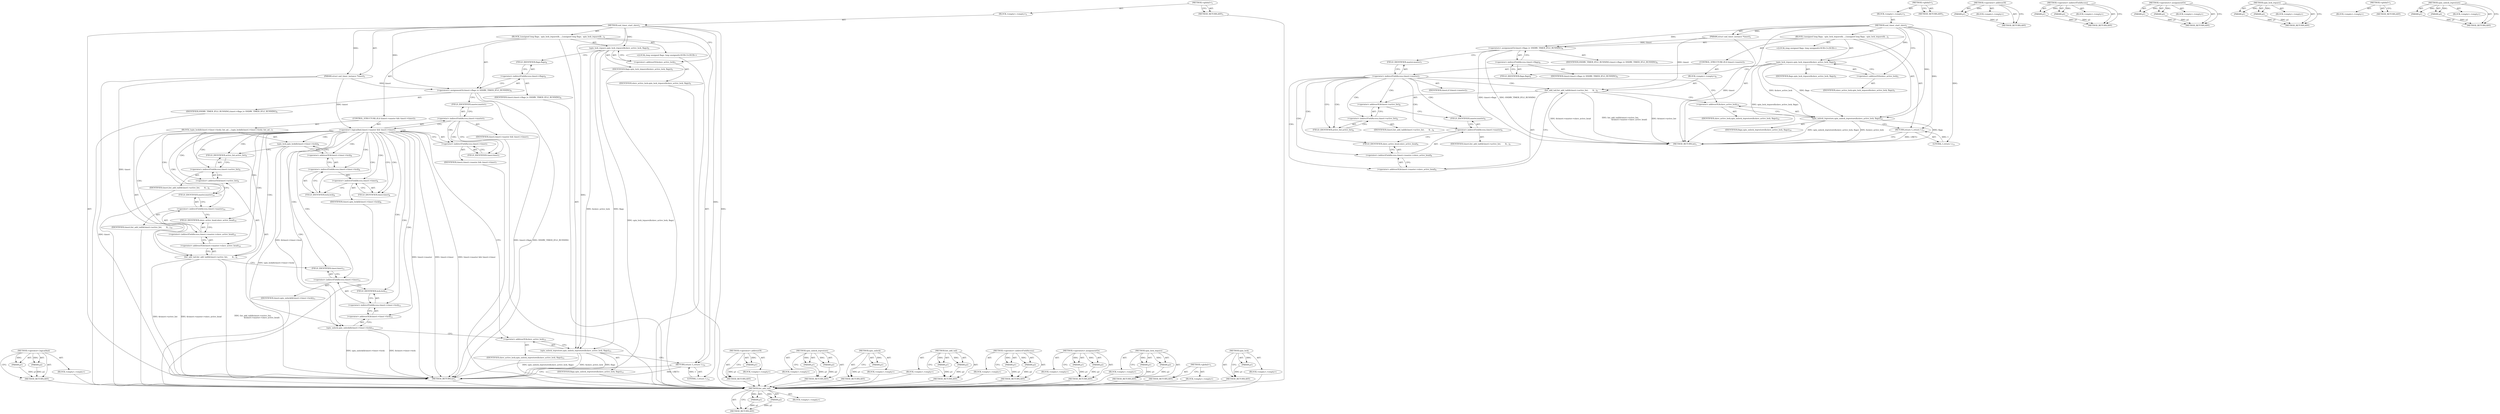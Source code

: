 digraph "spin_lock" {
vulnerable_83 [label=<(METHOD,list_add_tail)>];
vulnerable_84 [label=<(PARAM,p1)>];
vulnerable_85 [label=<(PARAM,p2)>];
vulnerable_86 [label=<(BLOCK,&lt;empty&gt;,&lt;empty&gt;)>];
vulnerable_87 [label=<(METHOD_RETURN,ANY)>];
vulnerable_6 [label=<(METHOD,&lt;global&gt;)<SUB>1</SUB>>];
vulnerable_7 [label=<(BLOCK,&lt;empty&gt;,&lt;empty&gt;)<SUB>1</SUB>>];
vulnerable_8 [label=<(METHOD,snd_timer_start_slave)<SUB>1</SUB>>];
vulnerable_9 [label=<(PARAM,struct snd_timer_instance *timeri)<SUB>1</SUB>>];
vulnerable_10 [label=<(BLOCK,{
	unsigned long flags;
 
 	spin_lock_irqsave(&amp;...,{
	unsigned long flags;
 
 	spin_lock_irqsave(&amp;...)<SUB>2</SUB>>];
vulnerable_11 [label="<(LOCAL,long unsigned flags: long unsigned)<SUB>3</SUB>>"];
vulnerable_12 [label=<(spin_lock_irqsave,spin_lock_irqsave(&amp;slave_active_lock, flags))<SUB>5</SUB>>];
vulnerable_13 [label=<(&lt;operator&gt;.addressOf,&amp;slave_active_lock)<SUB>5</SUB>>];
vulnerable_14 [label=<(IDENTIFIER,slave_active_lock,spin_lock_irqsave(&amp;slave_active_lock, flags))<SUB>5</SUB>>];
vulnerable_15 [label=<(IDENTIFIER,flags,spin_lock_irqsave(&amp;slave_active_lock, flags))<SUB>5</SUB>>];
vulnerable_16 [label=<(&lt;operators&gt;.assignmentOr,timeri-&gt;flags |= SNDRV_TIMER_IFLG_RUNNING)<SUB>6</SUB>>];
vulnerable_17 [label=<(&lt;operator&gt;.indirectFieldAccess,timeri-&gt;flags)<SUB>6</SUB>>];
vulnerable_18 [label=<(IDENTIFIER,timeri,timeri-&gt;flags |= SNDRV_TIMER_IFLG_RUNNING)<SUB>6</SUB>>];
vulnerable_19 [label=<(FIELD_IDENTIFIER,flags,flags)<SUB>6</SUB>>];
vulnerable_20 [label=<(IDENTIFIER,SNDRV_TIMER_IFLG_RUNNING,timeri-&gt;flags |= SNDRV_TIMER_IFLG_RUNNING)<SUB>6</SUB>>];
vulnerable_21 [label=<(CONTROL_STRUCTURE,IF,if (timeri-&gt;master))<SUB>7</SUB>>];
vulnerable_22 [label=<(&lt;operator&gt;.indirectFieldAccess,timeri-&gt;master)<SUB>7</SUB>>];
vulnerable_23 [label=<(IDENTIFIER,timeri,if (timeri-&gt;master))<SUB>7</SUB>>];
vulnerable_24 [label=<(FIELD_IDENTIFIER,master,master)<SUB>7</SUB>>];
vulnerable_25 [label=<(BLOCK,&lt;empty&gt;,&lt;empty&gt;)<SUB>8</SUB>>];
vulnerable_26 [label=<(list_add_tail,list_add_tail(&amp;timeri-&gt;active_list,
 			      &amp;...)<SUB>8</SUB>>];
vulnerable_27 [label=<(&lt;operator&gt;.addressOf,&amp;timeri-&gt;active_list)<SUB>8</SUB>>];
vulnerable_28 [label=<(&lt;operator&gt;.indirectFieldAccess,timeri-&gt;active_list)<SUB>8</SUB>>];
vulnerable_29 [label=<(IDENTIFIER,timeri,list_add_tail(&amp;timeri-&gt;active_list,
 			      &amp;...)<SUB>8</SUB>>];
vulnerable_30 [label=<(FIELD_IDENTIFIER,active_list,active_list)<SUB>8</SUB>>];
vulnerable_31 [label=<(&lt;operator&gt;.addressOf,&amp;timeri-&gt;master-&gt;slave_active_head)<SUB>9</SUB>>];
vulnerable_32 [label=<(&lt;operator&gt;.indirectFieldAccess,timeri-&gt;master-&gt;slave_active_head)<SUB>9</SUB>>];
vulnerable_33 [label=<(&lt;operator&gt;.indirectFieldAccess,timeri-&gt;master)<SUB>9</SUB>>];
vulnerable_34 [label=<(IDENTIFIER,timeri,list_add_tail(&amp;timeri-&gt;active_list,
 			      &amp;...)<SUB>9</SUB>>];
vulnerable_35 [label=<(FIELD_IDENTIFIER,master,master)<SUB>9</SUB>>];
vulnerable_36 [label=<(FIELD_IDENTIFIER,slave_active_head,slave_active_head)<SUB>9</SUB>>];
vulnerable_37 [label=<(spin_unlock_irqrestore,spin_unlock_irqrestore(&amp;slave_active_lock, flags))<SUB>10</SUB>>];
vulnerable_38 [label=<(&lt;operator&gt;.addressOf,&amp;slave_active_lock)<SUB>10</SUB>>];
vulnerable_39 [label=<(IDENTIFIER,slave_active_lock,spin_unlock_irqrestore(&amp;slave_active_lock, flags))<SUB>10</SUB>>];
vulnerable_40 [label=<(IDENTIFIER,flags,spin_unlock_irqrestore(&amp;slave_active_lock, flags))<SUB>10</SUB>>];
vulnerable_41 [label=<(RETURN,return 1;,return 1;)<SUB>11</SUB>>];
vulnerable_42 [label=<(LITERAL,1,return 1;)<SUB>11</SUB>>];
vulnerable_43 [label=<(METHOD_RETURN,int)<SUB>1</SUB>>];
vulnerable_45 [label=<(METHOD_RETURN,ANY)<SUB>1</SUB>>];
vulnerable_69 [label=<(METHOD,&lt;operator&gt;.addressOf)>];
vulnerable_70 [label=<(PARAM,p1)>];
vulnerable_71 [label=<(BLOCK,&lt;empty&gt;,&lt;empty&gt;)>];
vulnerable_72 [label=<(METHOD_RETURN,ANY)>];
vulnerable_78 [label=<(METHOD,&lt;operator&gt;.indirectFieldAccess)>];
vulnerable_79 [label=<(PARAM,p1)>];
vulnerable_80 [label=<(PARAM,p2)>];
vulnerable_81 [label=<(BLOCK,&lt;empty&gt;,&lt;empty&gt;)>];
vulnerable_82 [label=<(METHOD_RETURN,ANY)>];
vulnerable_73 [label=<(METHOD,&lt;operators&gt;.assignmentOr)>];
vulnerable_74 [label=<(PARAM,p1)>];
vulnerable_75 [label=<(PARAM,p2)>];
vulnerable_76 [label=<(BLOCK,&lt;empty&gt;,&lt;empty&gt;)>];
vulnerable_77 [label=<(METHOD_RETURN,ANY)>];
vulnerable_64 [label=<(METHOD,spin_lock_irqsave)>];
vulnerable_65 [label=<(PARAM,p1)>];
vulnerable_66 [label=<(PARAM,p2)>];
vulnerable_67 [label=<(BLOCK,&lt;empty&gt;,&lt;empty&gt;)>];
vulnerable_68 [label=<(METHOD_RETURN,ANY)>];
vulnerable_58 [label=<(METHOD,&lt;global&gt;)<SUB>1</SUB>>];
vulnerable_59 [label=<(BLOCK,&lt;empty&gt;,&lt;empty&gt;)>];
vulnerable_60 [label=<(METHOD_RETURN,ANY)>];
vulnerable_88 [label=<(METHOD,spin_unlock_irqrestore)>];
vulnerable_89 [label=<(PARAM,p1)>];
vulnerable_90 [label=<(PARAM,p2)>];
vulnerable_91 [label=<(BLOCK,&lt;empty&gt;,&lt;empty&gt;)>];
vulnerable_92 [label=<(METHOD_RETURN,ANY)>];
fixed_101 [label=<(METHOD,&lt;operator&gt;.logicalAnd)>];
fixed_102 [label=<(PARAM,p1)>];
fixed_103 [label=<(PARAM,p2)>];
fixed_104 [label=<(BLOCK,&lt;empty&gt;,&lt;empty&gt;)>];
fixed_105 [label=<(METHOD_RETURN,ANY)>];
fixed_6 [label=<(METHOD,&lt;global&gt;)<SUB>1</SUB>>];
fixed_7 [label=<(BLOCK,&lt;empty&gt;,&lt;empty&gt;)<SUB>1</SUB>>];
fixed_8 [label=<(METHOD,snd_timer_start_slave)<SUB>1</SUB>>];
fixed_9 [label=<(PARAM,struct snd_timer_instance *timeri)<SUB>1</SUB>>];
fixed_10 [label=<(BLOCK,{
	unsigned long flags;
 
 	spin_lock_irqsave(&amp;...,{
	unsigned long flags;
 
 	spin_lock_irqsave(&amp;...)<SUB>2</SUB>>];
fixed_11 [label="<(LOCAL,long unsigned flags: long unsigned)<SUB>3</SUB>>"];
fixed_12 [label=<(spin_lock_irqsave,spin_lock_irqsave(&amp;slave_active_lock, flags))<SUB>5</SUB>>];
fixed_13 [label=<(&lt;operator&gt;.addressOf,&amp;slave_active_lock)<SUB>5</SUB>>];
fixed_14 [label=<(IDENTIFIER,slave_active_lock,spin_lock_irqsave(&amp;slave_active_lock, flags))<SUB>5</SUB>>];
fixed_15 [label=<(IDENTIFIER,flags,spin_lock_irqsave(&amp;slave_active_lock, flags))<SUB>5</SUB>>];
fixed_16 [label=<(&lt;operators&gt;.assignmentOr,timeri-&gt;flags |= SNDRV_TIMER_IFLG_RUNNING)<SUB>6</SUB>>];
fixed_17 [label=<(&lt;operator&gt;.indirectFieldAccess,timeri-&gt;flags)<SUB>6</SUB>>];
fixed_18 [label=<(IDENTIFIER,timeri,timeri-&gt;flags |= SNDRV_TIMER_IFLG_RUNNING)<SUB>6</SUB>>];
fixed_19 [label=<(FIELD_IDENTIFIER,flags,flags)<SUB>6</SUB>>];
fixed_20 [label=<(IDENTIFIER,SNDRV_TIMER_IFLG_RUNNING,timeri-&gt;flags |= SNDRV_TIMER_IFLG_RUNNING)<SUB>6</SUB>>];
fixed_21 [label=<(CONTROL_STRUCTURE,IF,if (timeri-&gt;master &amp;&amp; timeri-&gt;timer))<SUB>7</SUB>>];
fixed_22 [label=<(&lt;operator&gt;.logicalAnd,timeri-&gt;master &amp;&amp; timeri-&gt;timer)<SUB>7</SUB>>];
fixed_23 [label=<(&lt;operator&gt;.indirectFieldAccess,timeri-&gt;master)<SUB>7</SUB>>];
fixed_24 [label=<(IDENTIFIER,timeri,timeri-&gt;master &amp;&amp; timeri-&gt;timer)<SUB>7</SUB>>];
fixed_25 [label=<(FIELD_IDENTIFIER,master,master)<SUB>7</SUB>>];
fixed_26 [label=<(&lt;operator&gt;.indirectFieldAccess,timeri-&gt;timer)<SUB>7</SUB>>];
fixed_27 [label=<(IDENTIFIER,timeri,timeri-&gt;master &amp;&amp; timeri-&gt;timer)<SUB>7</SUB>>];
fixed_28 [label=<(FIELD_IDENTIFIER,timer,timer)<SUB>7</SUB>>];
fixed_29 [label=<(BLOCK,{
		spin_lock(&amp;timeri-&gt;timer-&gt;lock);
 		list_ad...,{
		spin_lock(&amp;timeri-&gt;timer-&gt;lock);
 		list_ad...)<SUB>7</SUB>>];
fixed_30 [label=<(spin_lock,spin_lock(&amp;timeri-&gt;timer-&gt;lock))<SUB>8</SUB>>];
fixed_31 [label=<(&lt;operator&gt;.addressOf,&amp;timeri-&gt;timer-&gt;lock)<SUB>8</SUB>>];
fixed_32 [label=<(&lt;operator&gt;.indirectFieldAccess,timeri-&gt;timer-&gt;lock)<SUB>8</SUB>>];
fixed_33 [label=<(&lt;operator&gt;.indirectFieldAccess,timeri-&gt;timer)<SUB>8</SUB>>];
fixed_34 [label=<(IDENTIFIER,timeri,spin_lock(&amp;timeri-&gt;timer-&gt;lock))<SUB>8</SUB>>];
fixed_35 [label=<(FIELD_IDENTIFIER,timer,timer)<SUB>8</SUB>>];
fixed_36 [label=<(FIELD_IDENTIFIER,lock,lock)<SUB>8</SUB>>];
fixed_37 [label=<(list_add_tail,list_add_tail(&amp;timeri-&gt;active_list,
 			      &amp;...)<SUB>9</SUB>>];
fixed_38 [label=<(&lt;operator&gt;.addressOf,&amp;timeri-&gt;active_list)<SUB>9</SUB>>];
fixed_39 [label=<(&lt;operator&gt;.indirectFieldAccess,timeri-&gt;active_list)<SUB>9</SUB>>];
fixed_40 [label=<(IDENTIFIER,timeri,list_add_tail(&amp;timeri-&gt;active_list,
 			      &amp;...)<SUB>9</SUB>>];
fixed_41 [label=<(FIELD_IDENTIFIER,active_list,active_list)<SUB>9</SUB>>];
fixed_42 [label=<(&lt;operator&gt;.addressOf,&amp;timeri-&gt;master-&gt;slave_active_head)<SUB>10</SUB>>];
fixed_43 [label=<(&lt;operator&gt;.indirectFieldAccess,timeri-&gt;master-&gt;slave_active_head)<SUB>10</SUB>>];
fixed_44 [label=<(&lt;operator&gt;.indirectFieldAccess,timeri-&gt;master)<SUB>10</SUB>>];
fixed_45 [label=<(IDENTIFIER,timeri,list_add_tail(&amp;timeri-&gt;active_list,
 			      &amp;...)<SUB>10</SUB>>];
fixed_46 [label=<(FIELD_IDENTIFIER,master,master)<SUB>10</SUB>>];
fixed_47 [label=<(FIELD_IDENTIFIER,slave_active_head,slave_active_head)<SUB>10</SUB>>];
fixed_48 [label=<(spin_unlock,spin_unlock(&amp;timeri-&gt;timer-&gt;lock))<SUB>11</SUB>>];
fixed_49 [label=<(&lt;operator&gt;.addressOf,&amp;timeri-&gt;timer-&gt;lock)<SUB>11</SUB>>];
fixed_50 [label=<(&lt;operator&gt;.indirectFieldAccess,timeri-&gt;timer-&gt;lock)<SUB>11</SUB>>];
fixed_51 [label=<(&lt;operator&gt;.indirectFieldAccess,timeri-&gt;timer)<SUB>11</SUB>>];
fixed_52 [label=<(IDENTIFIER,timeri,spin_unlock(&amp;timeri-&gt;timer-&gt;lock))<SUB>11</SUB>>];
fixed_53 [label=<(FIELD_IDENTIFIER,timer,timer)<SUB>11</SUB>>];
fixed_54 [label=<(FIELD_IDENTIFIER,lock,lock)<SUB>11</SUB>>];
fixed_55 [label=<(spin_unlock_irqrestore,spin_unlock_irqrestore(&amp;slave_active_lock, flags))<SUB>13</SUB>>];
fixed_56 [label=<(&lt;operator&gt;.addressOf,&amp;slave_active_lock)<SUB>13</SUB>>];
fixed_57 [label=<(IDENTIFIER,slave_active_lock,spin_unlock_irqrestore(&amp;slave_active_lock, flags))<SUB>13</SUB>>];
fixed_58 [label=<(IDENTIFIER,flags,spin_unlock_irqrestore(&amp;slave_active_lock, flags))<SUB>13</SUB>>];
fixed_59 [label=<(RETURN,return 1;,return 1;)<SUB>14</SUB>>];
fixed_60 [label=<(LITERAL,1,return 1;)<SUB>14</SUB>>];
fixed_61 [label=<(METHOD_RETURN,int)<SUB>1</SUB>>];
fixed_63 [label=<(METHOD_RETURN,ANY)<SUB>1</SUB>>];
fixed_87 [label=<(METHOD,&lt;operator&gt;.addressOf)>];
fixed_88 [label=<(PARAM,p1)>];
fixed_89 [label=<(BLOCK,&lt;empty&gt;,&lt;empty&gt;)>];
fixed_90 [label=<(METHOD_RETURN,ANY)>];
fixed_119 [label=<(METHOD,spin_unlock_irqrestore)>];
fixed_120 [label=<(PARAM,p1)>];
fixed_121 [label=<(PARAM,p2)>];
fixed_122 [label=<(BLOCK,&lt;empty&gt;,&lt;empty&gt;)>];
fixed_123 [label=<(METHOD_RETURN,ANY)>];
fixed_115 [label=<(METHOD,spin_unlock)>];
fixed_116 [label=<(PARAM,p1)>];
fixed_117 [label=<(BLOCK,&lt;empty&gt;,&lt;empty&gt;)>];
fixed_118 [label=<(METHOD_RETURN,ANY)>];
fixed_110 [label=<(METHOD,list_add_tail)>];
fixed_111 [label=<(PARAM,p1)>];
fixed_112 [label=<(PARAM,p2)>];
fixed_113 [label=<(BLOCK,&lt;empty&gt;,&lt;empty&gt;)>];
fixed_114 [label=<(METHOD_RETURN,ANY)>];
fixed_96 [label=<(METHOD,&lt;operator&gt;.indirectFieldAccess)>];
fixed_97 [label=<(PARAM,p1)>];
fixed_98 [label=<(PARAM,p2)>];
fixed_99 [label=<(BLOCK,&lt;empty&gt;,&lt;empty&gt;)>];
fixed_100 [label=<(METHOD_RETURN,ANY)>];
fixed_91 [label=<(METHOD,&lt;operators&gt;.assignmentOr)>];
fixed_92 [label=<(PARAM,p1)>];
fixed_93 [label=<(PARAM,p2)>];
fixed_94 [label=<(BLOCK,&lt;empty&gt;,&lt;empty&gt;)>];
fixed_95 [label=<(METHOD_RETURN,ANY)>];
fixed_82 [label=<(METHOD,spin_lock_irqsave)>];
fixed_83 [label=<(PARAM,p1)>];
fixed_84 [label=<(PARAM,p2)>];
fixed_85 [label=<(BLOCK,&lt;empty&gt;,&lt;empty&gt;)>];
fixed_86 [label=<(METHOD_RETURN,ANY)>];
fixed_76 [label=<(METHOD,&lt;global&gt;)<SUB>1</SUB>>];
fixed_77 [label=<(BLOCK,&lt;empty&gt;,&lt;empty&gt;)>];
fixed_78 [label=<(METHOD_RETURN,ANY)>];
fixed_106 [label=<(METHOD,spin_lock)>];
fixed_107 [label=<(PARAM,p1)>];
fixed_108 [label=<(BLOCK,&lt;empty&gt;,&lt;empty&gt;)>];
fixed_109 [label=<(METHOD_RETURN,ANY)>];
vulnerable_83 -> vulnerable_84  [key=0, label="AST: "];
vulnerable_83 -> vulnerable_84  [key=1, label="DDG: "];
vulnerable_83 -> vulnerable_86  [key=0, label="AST: "];
vulnerable_83 -> vulnerable_85  [key=0, label="AST: "];
vulnerable_83 -> vulnerable_85  [key=1, label="DDG: "];
vulnerable_83 -> vulnerable_87  [key=0, label="AST: "];
vulnerable_83 -> vulnerable_87  [key=1, label="CFG: "];
vulnerable_84 -> vulnerable_87  [key=0, label="DDG: p1"];
vulnerable_85 -> vulnerable_87  [key=0, label="DDG: p2"];
vulnerable_6 -> vulnerable_7  [key=0, label="AST: "];
vulnerable_6 -> vulnerable_45  [key=0, label="AST: "];
vulnerable_6 -> vulnerable_45  [key=1, label="CFG: "];
vulnerable_7 -> vulnerable_8  [key=0, label="AST: "];
vulnerable_8 -> vulnerable_9  [key=0, label="AST: "];
vulnerable_8 -> vulnerable_9  [key=1, label="DDG: "];
vulnerable_8 -> vulnerable_10  [key=0, label="AST: "];
vulnerable_8 -> vulnerable_43  [key=0, label="AST: "];
vulnerable_8 -> vulnerable_13  [key=0, label="CFG: "];
vulnerable_8 -> vulnerable_16  [key=0, label="DDG: "];
vulnerable_8 -> vulnerable_41  [key=0, label="DDG: "];
vulnerable_8 -> vulnerable_12  [key=0, label="DDG: "];
vulnerable_8 -> vulnerable_37  [key=0, label="DDG: "];
vulnerable_8 -> vulnerable_42  [key=0, label="DDG: "];
vulnerable_9 -> vulnerable_43  [key=0, label="DDG: timeri"];
vulnerable_9 -> vulnerable_16  [key=0, label="DDG: timeri"];
vulnerable_9 -> vulnerable_26  [key=0, label="DDG: timeri"];
vulnerable_10 -> vulnerable_11  [key=0, label="AST: "];
vulnerable_10 -> vulnerable_12  [key=0, label="AST: "];
vulnerable_10 -> vulnerable_16  [key=0, label="AST: "];
vulnerable_10 -> vulnerable_21  [key=0, label="AST: "];
vulnerable_10 -> vulnerable_37  [key=0, label="AST: "];
vulnerable_10 -> vulnerable_41  [key=0, label="AST: "];
vulnerable_12 -> vulnerable_13  [key=0, label="AST: "];
vulnerable_12 -> vulnerable_15  [key=0, label="AST: "];
vulnerable_12 -> vulnerable_19  [key=0, label="CFG: "];
vulnerable_12 -> vulnerable_43  [key=0, label="DDG: spin_lock_irqsave(&amp;slave_active_lock, flags)"];
vulnerable_12 -> vulnerable_37  [key=0, label="DDG: &amp;slave_active_lock"];
vulnerable_12 -> vulnerable_37  [key=1, label="DDG: flags"];
vulnerable_13 -> vulnerable_14  [key=0, label="AST: "];
vulnerable_13 -> vulnerable_12  [key=0, label="CFG: "];
vulnerable_16 -> vulnerable_17  [key=0, label="AST: "];
vulnerable_16 -> vulnerable_20  [key=0, label="AST: "];
vulnerable_16 -> vulnerable_24  [key=0, label="CFG: "];
vulnerable_16 -> vulnerable_43  [key=0, label="DDG: timeri-&gt;flags"];
vulnerable_16 -> vulnerable_43  [key=1, label="DDG: SNDRV_TIMER_IFLG_RUNNING"];
vulnerable_17 -> vulnerable_18  [key=0, label="AST: "];
vulnerable_17 -> vulnerable_19  [key=0, label="AST: "];
vulnerable_17 -> vulnerable_16  [key=0, label="CFG: "];
vulnerable_19 -> vulnerable_17  [key=0, label="CFG: "];
vulnerable_21 -> vulnerable_22  [key=0, label="AST: "];
vulnerable_21 -> vulnerable_25  [key=0, label="AST: "];
vulnerable_22 -> vulnerable_23  [key=0, label="AST: "];
vulnerable_22 -> vulnerable_24  [key=0, label="AST: "];
vulnerable_22 -> vulnerable_30  [key=0, label="CFG: "];
vulnerable_22 -> vulnerable_30  [key=1, label="CDG: "];
vulnerable_22 -> vulnerable_38  [key=0, label="CFG: "];
vulnerable_22 -> vulnerable_32  [key=0, label="CDG: "];
vulnerable_22 -> vulnerable_33  [key=0, label="CDG: "];
vulnerable_22 -> vulnerable_26  [key=0, label="CDG: "];
vulnerable_22 -> vulnerable_28  [key=0, label="CDG: "];
vulnerable_22 -> vulnerable_36  [key=0, label="CDG: "];
vulnerable_22 -> vulnerable_35  [key=0, label="CDG: "];
vulnerable_22 -> vulnerable_27  [key=0, label="CDG: "];
vulnerable_22 -> vulnerable_31  [key=0, label="CDG: "];
vulnerable_24 -> vulnerable_22  [key=0, label="CFG: "];
vulnerable_25 -> vulnerable_26  [key=0, label="AST: "];
vulnerable_26 -> vulnerable_27  [key=0, label="AST: "];
vulnerable_26 -> vulnerable_31  [key=0, label="AST: "];
vulnerable_26 -> vulnerable_38  [key=0, label="CFG: "];
vulnerable_26 -> vulnerable_43  [key=0, label="DDG: &amp;timeri-&gt;active_list"];
vulnerable_26 -> vulnerable_43  [key=1, label="DDG: &amp;timeri-&gt;master-&gt;slave_active_head"];
vulnerable_26 -> vulnerable_43  [key=2, label="DDG: list_add_tail(&amp;timeri-&gt;active_list,
 			      &amp;timeri-&gt;master-&gt;slave_active_head)"];
vulnerable_27 -> vulnerable_28  [key=0, label="AST: "];
vulnerable_27 -> vulnerable_35  [key=0, label="CFG: "];
vulnerable_28 -> vulnerable_29  [key=0, label="AST: "];
vulnerable_28 -> vulnerable_30  [key=0, label="AST: "];
vulnerable_28 -> vulnerable_27  [key=0, label="CFG: "];
vulnerable_30 -> vulnerable_28  [key=0, label="CFG: "];
vulnerable_31 -> vulnerable_32  [key=0, label="AST: "];
vulnerable_31 -> vulnerable_26  [key=0, label="CFG: "];
vulnerable_32 -> vulnerable_33  [key=0, label="AST: "];
vulnerable_32 -> vulnerable_36  [key=0, label="AST: "];
vulnerable_32 -> vulnerable_31  [key=0, label="CFG: "];
vulnerable_33 -> vulnerable_34  [key=0, label="AST: "];
vulnerable_33 -> vulnerable_35  [key=0, label="AST: "];
vulnerable_33 -> vulnerable_36  [key=0, label="CFG: "];
vulnerable_35 -> vulnerable_33  [key=0, label="CFG: "];
vulnerable_36 -> vulnerable_32  [key=0, label="CFG: "];
vulnerable_37 -> vulnerable_38  [key=0, label="AST: "];
vulnerable_37 -> vulnerable_40  [key=0, label="AST: "];
vulnerable_37 -> vulnerable_41  [key=0, label="CFG: "];
vulnerable_37 -> vulnerable_43  [key=0, label="DDG: &amp;slave_active_lock"];
vulnerable_37 -> vulnerable_43  [key=1, label="DDG: flags"];
vulnerable_37 -> vulnerable_43  [key=2, label="DDG: spin_unlock_irqrestore(&amp;slave_active_lock, flags)"];
vulnerable_38 -> vulnerable_39  [key=0, label="AST: "];
vulnerable_38 -> vulnerable_37  [key=0, label="CFG: "];
vulnerable_41 -> vulnerable_42  [key=0, label="AST: "];
vulnerable_41 -> vulnerable_43  [key=0, label="CFG: "];
vulnerable_41 -> vulnerable_43  [key=1, label="DDG: &lt;RET&gt;"];
vulnerable_42 -> vulnerable_41  [key=0, label="DDG: 1"];
vulnerable_69 -> vulnerable_70  [key=0, label="AST: "];
vulnerable_69 -> vulnerable_70  [key=1, label="DDG: "];
vulnerable_69 -> vulnerable_71  [key=0, label="AST: "];
vulnerable_69 -> vulnerable_72  [key=0, label="AST: "];
vulnerable_69 -> vulnerable_72  [key=1, label="CFG: "];
vulnerable_70 -> vulnerable_72  [key=0, label="DDG: p1"];
vulnerable_78 -> vulnerable_79  [key=0, label="AST: "];
vulnerable_78 -> vulnerable_79  [key=1, label="DDG: "];
vulnerable_78 -> vulnerable_81  [key=0, label="AST: "];
vulnerable_78 -> vulnerable_80  [key=0, label="AST: "];
vulnerable_78 -> vulnerable_80  [key=1, label="DDG: "];
vulnerable_78 -> vulnerable_82  [key=0, label="AST: "];
vulnerable_78 -> vulnerable_82  [key=1, label="CFG: "];
vulnerable_79 -> vulnerable_82  [key=0, label="DDG: p1"];
vulnerable_80 -> vulnerable_82  [key=0, label="DDG: p2"];
vulnerable_73 -> vulnerable_74  [key=0, label="AST: "];
vulnerable_73 -> vulnerable_74  [key=1, label="DDG: "];
vulnerable_73 -> vulnerable_76  [key=0, label="AST: "];
vulnerable_73 -> vulnerable_75  [key=0, label="AST: "];
vulnerable_73 -> vulnerable_75  [key=1, label="DDG: "];
vulnerable_73 -> vulnerable_77  [key=0, label="AST: "];
vulnerable_73 -> vulnerable_77  [key=1, label="CFG: "];
vulnerable_74 -> vulnerable_77  [key=0, label="DDG: p1"];
vulnerable_75 -> vulnerable_77  [key=0, label="DDG: p2"];
vulnerable_64 -> vulnerable_65  [key=0, label="AST: "];
vulnerable_64 -> vulnerable_65  [key=1, label="DDG: "];
vulnerable_64 -> vulnerable_67  [key=0, label="AST: "];
vulnerable_64 -> vulnerable_66  [key=0, label="AST: "];
vulnerable_64 -> vulnerable_66  [key=1, label="DDG: "];
vulnerable_64 -> vulnerable_68  [key=0, label="AST: "];
vulnerable_64 -> vulnerable_68  [key=1, label="CFG: "];
vulnerable_65 -> vulnerable_68  [key=0, label="DDG: p1"];
vulnerable_66 -> vulnerable_68  [key=0, label="DDG: p2"];
vulnerable_58 -> vulnerable_59  [key=0, label="AST: "];
vulnerable_58 -> vulnerable_60  [key=0, label="AST: "];
vulnerable_58 -> vulnerable_60  [key=1, label="CFG: "];
vulnerable_88 -> vulnerable_89  [key=0, label="AST: "];
vulnerable_88 -> vulnerable_89  [key=1, label="DDG: "];
vulnerable_88 -> vulnerable_91  [key=0, label="AST: "];
vulnerable_88 -> vulnerable_90  [key=0, label="AST: "];
vulnerable_88 -> vulnerable_90  [key=1, label="DDG: "];
vulnerable_88 -> vulnerable_92  [key=0, label="AST: "];
vulnerable_88 -> vulnerable_92  [key=1, label="CFG: "];
vulnerable_89 -> vulnerable_92  [key=0, label="DDG: p1"];
vulnerable_90 -> vulnerable_92  [key=0, label="DDG: p2"];
fixed_101 -> fixed_102  [key=0, label="AST: "];
fixed_101 -> fixed_102  [key=1, label="DDG: "];
fixed_101 -> fixed_104  [key=0, label="AST: "];
fixed_101 -> fixed_103  [key=0, label="AST: "];
fixed_101 -> fixed_103  [key=1, label="DDG: "];
fixed_101 -> fixed_105  [key=0, label="AST: "];
fixed_101 -> fixed_105  [key=1, label="CFG: "];
fixed_102 -> fixed_105  [key=0, label="DDG: p1"];
fixed_103 -> fixed_105  [key=0, label="DDG: p2"];
fixed_104 -> vulnerable_83  [key=0];
fixed_105 -> vulnerable_83  [key=0];
fixed_6 -> fixed_7  [key=0, label="AST: "];
fixed_6 -> fixed_63  [key=0, label="AST: "];
fixed_6 -> fixed_63  [key=1, label="CFG: "];
fixed_7 -> fixed_8  [key=0, label="AST: "];
fixed_8 -> fixed_9  [key=0, label="AST: "];
fixed_8 -> fixed_9  [key=1, label="DDG: "];
fixed_8 -> fixed_10  [key=0, label="AST: "];
fixed_8 -> fixed_61  [key=0, label="AST: "];
fixed_8 -> fixed_13  [key=0, label="CFG: "];
fixed_8 -> fixed_16  [key=0, label="DDG: "];
fixed_8 -> fixed_59  [key=0, label="DDG: "];
fixed_8 -> fixed_12  [key=0, label="DDG: "];
fixed_8 -> fixed_55  [key=0, label="DDG: "];
fixed_8 -> fixed_60  [key=0, label="DDG: "];
fixed_9 -> fixed_61  [key=0, label="DDG: timeri"];
fixed_9 -> fixed_16  [key=0, label="DDG: timeri"];
fixed_9 -> fixed_22  [key=0, label="DDG: timeri"];
fixed_9 -> fixed_37  [key=0, label="DDG: timeri"];
fixed_10 -> fixed_11  [key=0, label="AST: "];
fixed_10 -> fixed_12  [key=0, label="AST: "];
fixed_10 -> fixed_16  [key=0, label="AST: "];
fixed_10 -> fixed_21  [key=0, label="AST: "];
fixed_10 -> fixed_55  [key=0, label="AST: "];
fixed_10 -> fixed_59  [key=0, label="AST: "];
fixed_11 -> vulnerable_83  [key=0];
fixed_12 -> fixed_13  [key=0, label="AST: "];
fixed_12 -> fixed_15  [key=0, label="AST: "];
fixed_12 -> fixed_19  [key=0, label="CFG: "];
fixed_12 -> fixed_61  [key=0, label="DDG: spin_lock_irqsave(&amp;slave_active_lock, flags)"];
fixed_12 -> fixed_55  [key=0, label="DDG: &amp;slave_active_lock"];
fixed_12 -> fixed_55  [key=1, label="DDG: flags"];
fixed_13 -> fixed_14  [key=0, label="AST: "];
fixed_13 -> fixed_12  [key=0, label="CFG: "];
fixed_14 -> vulnerable_83  [key=0];
fixed_15 -> vulnerable_83  [key=0];
fixed_16 -> fixed_17  [key=0, label="AST: "];
fixed_16 -> fixed_20  [key=0, label="AST: "];
fixed_16 -> fixed_25  [key=0, label="CFG: "];
fixed_16 -> fixed_61  [key=0, label="DDG: timeri-&gt;flags"];
fixed_16 -> fixed_61  [key=1, label="DDG: SNDRV_TIMER_IFLG_RUNNING"];
fixed_17 -> fixed_18  [key=0, label="AST: "];
fixed_17 -> fixed_19  [key=0, label="AST: "];
fixed_17 -> fixed_16  [key=0, label="CFG: "];
fixed_18 -> vulnerable_83  [key=0];
fixed_19 -> fixed_17  [key=0, label="CFG: "];
fixed_20 -> vulnerable_83  [key=0];
fixed_21 -> fixed_22  [key=0, label="AST: "];
fixed_21 -> fixed_29  [key=0, label="AST: "];
fixed_22 -> fixed_23  [key=0, label="AST: "];
fixed_22 -> fixed_26  [key=0, label="AST: "];
fixed_22 -> fixed_35  [key=0, label="CFG: "];
fixed_22 -> fixed_35  [key=1, label="CDG: "];
fixed_22 -> fixed_56  [key=0, label="CFG: "];
fixed_22 -> fixed_61  [key=0, label="DDG: timeri-&gt;master"];
fixed_22 -> fixed_61  [key=1, label="DDG: timeri-&gt;timer"];
fixed_22 -> fixed_61  [key=2, label="DDG: timeri-&gt;master &amp;&amp; timeri-&gt;timer"];
fixed_22 -> fixed_47  [key=0, label="CDG: "];
fixed_22 -> fixed_30  [key=0, label="CDG: "];
fixed_22 -> fixed_48  [key=0, label="CDG: "];
fixed_22 -> fixed_32  [key=0, label="CDG: "];
fixed_22 -> fixed_49  [key=0, label="CDG: "];
fixed_22 -> fixed_33  [key=0, label="CDG: "];
fixed_22 -> fixed_42  [key=0, label="CDG: "];
fixed_22 -> fixed_51  [key=0, label="CDG: "];
fixed_22 -> fixed_36  [key=0, label="CDG: "];
fixed_22 -> fixed_37  [key=0, label="CDG: "];
fixed_22 -> fixed_46  [key=0, label="CDG: "];
fixed_22 -> fixed_53  [key=0, label="CDG: "];
fixed_22 -> fixed_38  [key=0, label="CDG: "];
fixed_22 -> fixed_41  [key=0, label="CDG: "];
fixed_22 -> fixed_50  [key=0, label="CDG: "];
fixed_22 -> fixed_44  [key=0, label="CDG: "];
fixed_22 -> fixed_54  [key=0, label="CDG: "];
fixed_22 -> fixed_39  [key=0, label="CDG: "];
fixed_22 -> fixed_31  [key=0, label="CDG: "];
fixed_22 -> fixed_43  [key=0, label="CDG: "];
fixed_23 -> fixed_24  [key=0, label="AST: "];
fixed_23 -> fixed_25  [key=0, label="AST: "];
fixed_23 -> fixed_22  [key=0, label="CFG: "];
fixed_23 -> fixed_28  [key=0, label="CFG: "];
fixed_23 -> fixed_28  [key=1, label="CDG: "];
fixed_23 -> fixed_26  [key=0, label="CDG: "];
fixed_24 -> vulnerable_83  [key=0];
fixed_25 -> fixed_23  [key=0, label="CFG: "];
fixed_26 -> fixed_27  [key=0, label="AST: "];
fixed_26 -> fixed_28  [key=0, label="AST: "];
fixed_26 -> fixed_22  [key=0, label="CFG: "];
fixed_27 -> vulnerable_83  [key=0];
fixed_28 -> fixed_26  [key=0, label="CFG: "];
fixed_29 -> fixed_30  [key=0, label="AST: "];
fixed_29 -> fixed_37  [key=0, label="AST: "];
fixed_29 -> fixed_48  [key=0, label="AST: "];
fixed_30 -> fixed_31  [key=0, label="AST: "];
fixed_30 -> fixed_41  [key=0, label="CFG: "];
fixed_30 -> fixed_61  [key=0, label="DDG: spin_lock(&amp;timeri-&gt;timer-&gt;lock)"];
fixed_30 -> fixed_48  [key=0, label="DDG: &amp;timeri-&gt;timer-&gt;lock"];
fixed_31 -> fixed_32  [key=0, label="AST: "];
fixed_31 -> fixed_30  [key=0, label="CFG: "];
fixed_32 -> fixed_33  [key=0, label="AST: "];
fixed_32 -> fixed_36  [key=0, label="AST: "];
fixed_32 -> fixed_31  [key=0, label="CFG: "];
fixed_33 -> fixed_34  [key=0, label="AST: "];
fixed_33 -> fixed_35  [key=0, label="AST: "];
fixed_33 -> fixed_36  [key=0, label="CFG: "];
fixed_34 -> vulnerable_83  [key=0];
fixed_35 -> fixed_33  [key=0, label="CFG: "];
fixed_36 -> fixed_32  [key=0, label="CFG: "];
fixed_37 -> fixed_38  [key=0, label="AST: "];
fixed_37 -> fixed_42  [key=0, label="AST: "];
fixed_37 -> fixed_53  [key=0, label="CFG: "];
fixed_37 -> fixed_61  [key=0, label="DDG: &amp;timeri-&gt;active_list"];
fixed_37 -> fixed_61  [key=1, label="DDG: &amp;timeri-&gt;master-&gt;slave_active_head"];
fixed_37 -> fixed_61  [key=2, label="DDG: list_add_tail(&amp;timeri-&gt;active_list,
 			      &amp;timeri-&gt;master-&gt;slave_active_head)"];
fixed_38 -> fixed_39  [key=0, label="AST: "];
fixed_38 -> fixed_46  [key=0, label="CFG: "];
fixed_39 -> fixed_40  [key=0, label="AST: "];
fixed_39 -> fixed_41  [key=0, label="AST: "];
fixed_39 -> fixed_38  [key=0, label="CFG: "];
fixed_40 -> vulnerable_83  [key=0];
fixed_41 -> fixed_39  [key=0, label="CFG: "];
fixed_42 -> fixed_43  [key=0, label="AST: "];
fixed_42 -> fixed_37  [key=0, label="CFG: "];
fixed_43 -> fixed_44  [key=0, label="AST: "];
fixed_43 -> fixed_47  [key=0, label="AST: "];
fixed_43 -> fixed_42  [key=0, label="CFG: "];
fixed_44 -> fixed_45  [key=0, label="AST: "];
fixed_44 -> fixed_46  [key=0, label="AST: "];
fixed_44 -> fixed_47  [key=0, label="CFG: "];
fixed_45 -> vulnerable_83  [key=0];
fixed_46 -> fixed_44  [key=0, label="CFG: "];
fixed_47 -> fixed_43  [key=0, label="CFG: "];
fixed_48 -> fixed_49  [key=0, label="AST: "];
fixed_48 -> fixed_56  [key=0, label="CFG: "];
fixed_48 -> fixed_61  [key=0, label="DDG: &amp;timeri-&gt;timer-&gt;lock"];
fixed_48 -> fixed_61  [key=1, label="DDG: spin_unlock(&amp;timeri-&gt;timer-&gt;lock)"];
fixed_49 -> fixed_50  [key=0, label="AST: "];
fixed_49 -> fixed_48  [key=0, label="CFG: "];
fixed_50 -> fixed_51  [key=0, label="AST: "];
fixed_50 -> fixed_54  [key=0, label="AST: "];
fixed_50 -> fixed_49  [key=0, label="CFG: "];
fixed_51 -> fixed_52  [key=0, label="AST: "];
fixed_51 -> fixed_53  [key=0, label="AST: "];
fixed_51 -> fixed_54  [key=0, label="CFG: "];
fixed_52 -> vulnerable_83  [key=0];
fixed_53 -> fixed_51  [key=0, label="CFG: "];
fixed_54 -> fixed_50  [key=0, label="CFG: "];
fixed_55 -> fixed_56  [key=0, label="AST: "];
fixed_55 -> fixed_58  [key=0, label="AST: "];
fixed_55 -> fixed_59  [key=0, label="CFG: "];
fixed_55 -> fixed_61  [key=0, label="DDG: &amp;slave_active_lock"];
fixed_55 -> fixed_61  [key=1, label="DDG: flags"];
fixed_55 -> fixed_61  [key=2, label="DDG: spin_unlock_irqrestore(&amp;slave_active_lock, flags)"];
fixed_56 -> fixed_57  [key=0, label="AST: "];
fixed_56 -> fixed_55  [key=0, label="CFG: "];
fixed_57 -> vulnerable_83  [key=0];
fixed_58 -> vulnerable_83  [key=0];
fixed_59 -> fixed_60  [key=0, label="AST: "];
fixed_59 -> fixed_61  [key=0, label="CFG: "];
fixed_59 -> fixed_61  [key=1, label="DDG: &lt;RET&gt;"];
fixed_60 -> fixed_59  [key=0, label="DDG: 1"];
fixed_61 -> vulnerable_83  [key=0];
fixed_63 -> vulnerable_83  [key=0];
fixed_87 -> fixed_88  [key=0, label="AST: "];
fixed_87 -> fixed_88  [key=1, label="DDG: "];
fixed_87 -> fixed_89  [key=0, label="AST: "];
fixed_87 -> fixed_90  [key=0, label="AST: "];
fixed_87 -> fixed_90  [key=1, label="CFG: "];
fixed_88 -> fixed_90  [key=0, label="DDG: p1"];
fixed_89 -> vulnerable_83  [key=0];
fixed_90 -> vulnerable_83  [key=0];
fixed_119 -> fixed_120  [key=0, label="AST: "];
fixed_119 -> fixed_120  [key=1, label="DDG: "];
fixed_119 -> fixed_122  [key=0, label="AST: "];
fixed_119 -> fixed_121  [key=0, label="AST: "];
fixed_119 -> fixed_121  [key=1, label="DDG: "];
fixed_119 -> fixed_123  [key=0, label="AST: "];
fixed_119 -> fixed_123  [key=1, label="CFG: "];
fixed_120 -> fixed_123  [key=0, label="DDG: p1"];
fixed_121 -> fixed_123  [key=0, label="DDG: p2"];
fixed_122 -> vulnerable_83  [key=0];
fixed_123 -> vulnerable_83  [key=0];
fixed_115 -> fixed_116  [key=0, label="AST: "];
fixed_115 -> fixed_116  [key=1, label="DDG: "];
fixed_115 -> fixed_117  [key=0, label="AST: "];
fixed_115 -> fixed_118  [key=0, label="AST: "];
fixed_115 -> fixed_118  [key=1, label="CFG: "];
fixed_116 -> fixed_118  [key=0, label="DDG: p1"];
fixed_117 -> vulnerable_83  [key=0];
fixed_118 -> vulnerable_83  [key=0];
fixed_110 -> fixed_111  [key=0, label="AST: "];
fixed_110 -> fixed_111  [key=1, label="DDG: "];
fixed_110 -> fixed_113  [key=0, label="AST: "];
fixed_110 -> fixed_112  [key=0, label="AST: "];
fixed_110 -> fixed_112  [key=1, label="DDG: "];
fixed_110 -> fixed_114  [key=0, label="AST: "];
fixed_110 -> fixed_114  [key=1, label="CFG: "];
fixed_111 -> fixed_114  [key=0, label="DDG: p1"];
fixed_112 -> fixed_114  [key=0, label="DDG: p2"];
fixed_113 -> vulnerable_83  [key=0];
fixed_114 -> vulnerable_83  [key=0];
fixed_96 -> fixed_97  [key=0, label="AST: "];
fixed_96 -> fixed_97  [key=1, label="DDG: "];
fixed_96 -> fixed_99  [key=0, label="AST: "];
fixed_96 -> fixed_98  [key=0, label="AST: "];
fixed_96 -> fixed_98  [key=1, label="DDG: "];
fixed_96 -> fixed_100  [key=0, label="AST: "];
fixed_96 -> fixed_100  [key=1, label="CFG: "];
fixed_97 -> fixed_100  [key=0, label="DDG: p1"];
fixed_98 -> fixed_100  [key=0, label="DDG: p2"];
fixed_99 -> vulnerable_83  [key=0];
fixed_100 -> vulnerable_83  [key=0];
fixed_91 -> fixed_92  [key=0, label="AST: "];
fixed_91 -> fixed_92  [key=1, label="DDG: "];
fixed_91 -> fixed_94  [key=0, label="AST: "];
fixed_91 -> fixed_93  [key=0, label="AST: "];
fixed_91 -> fixed_93  [key=1, label="DDG: "];
fixed_91 -> fixed_95  [key=0, label="AST: "];
fixed_91 -> fixed_95  [key=1, label="CFG: "];
fixed_92 -> fixed_95  [key=0, label="DDG: p1"];
fixed_93 -> fixed_95  [key=0, label="DDG: p2"];
fixed_94 -> vulnerable_83  [key=0];
fixed_95 -> vulnerable_83  [key=0];
fixed_82 -> fixed_83  [key=0, label="AST: "];
fixed_82 -> fixed_83  [key=1, label="DDG: "];
fixed_82 -> fixed_85  [key=0, label="AST: "];
fixed_82 -> fixed_84  [key=0, label="AST: "];
fixed_82 -> fixed_84  [key=1, label="DDG: "];
fixed_82 -> fixed_86  [key=0, label="AST: "];
fixed_82 -> fixed_86  [key=1, label="CFG: "];
fixed_83 -> fixed_86  [key=0, label="DDG: p1"];
fixed_84 -> fixed_86  [key=0, label="DDG: p2"];
fixed_85 -> vulnerable_83  [key=0];
fixed_86 -> vulnerable_83  [key=0];
fixed_76 -> fixed_77  [key=0, label="AST: "];
fixed_76 -> fixed_78  [key=0, label="AST: "];
fixed_76 -> fixed_78  [key=1, label="CFG: "];
fixed_77 -> vulnerable_83  [key=0];
fixed_78 -> vulnerable_83  [key=0];
fixed_106 -> fixed_107  [key=0, label="AST: "];
fixed_106 -> fixed_107  [key=1, label="DDG: "];
fixed_106 -> fixed_108  [key=0, label="AST: "];
fixed_106 -> fixed_109  [key=0, label="AST: "];
fixed_106 -> fixed_109  [key=1, label="CFG: "];
fixed_107 -> fixed_109  [key=0, label="DDG: p1"];
fixed_108 -> vulnerable_83  [key=0];
fixed_109 -> vulnerable_83  [key=0];
}
